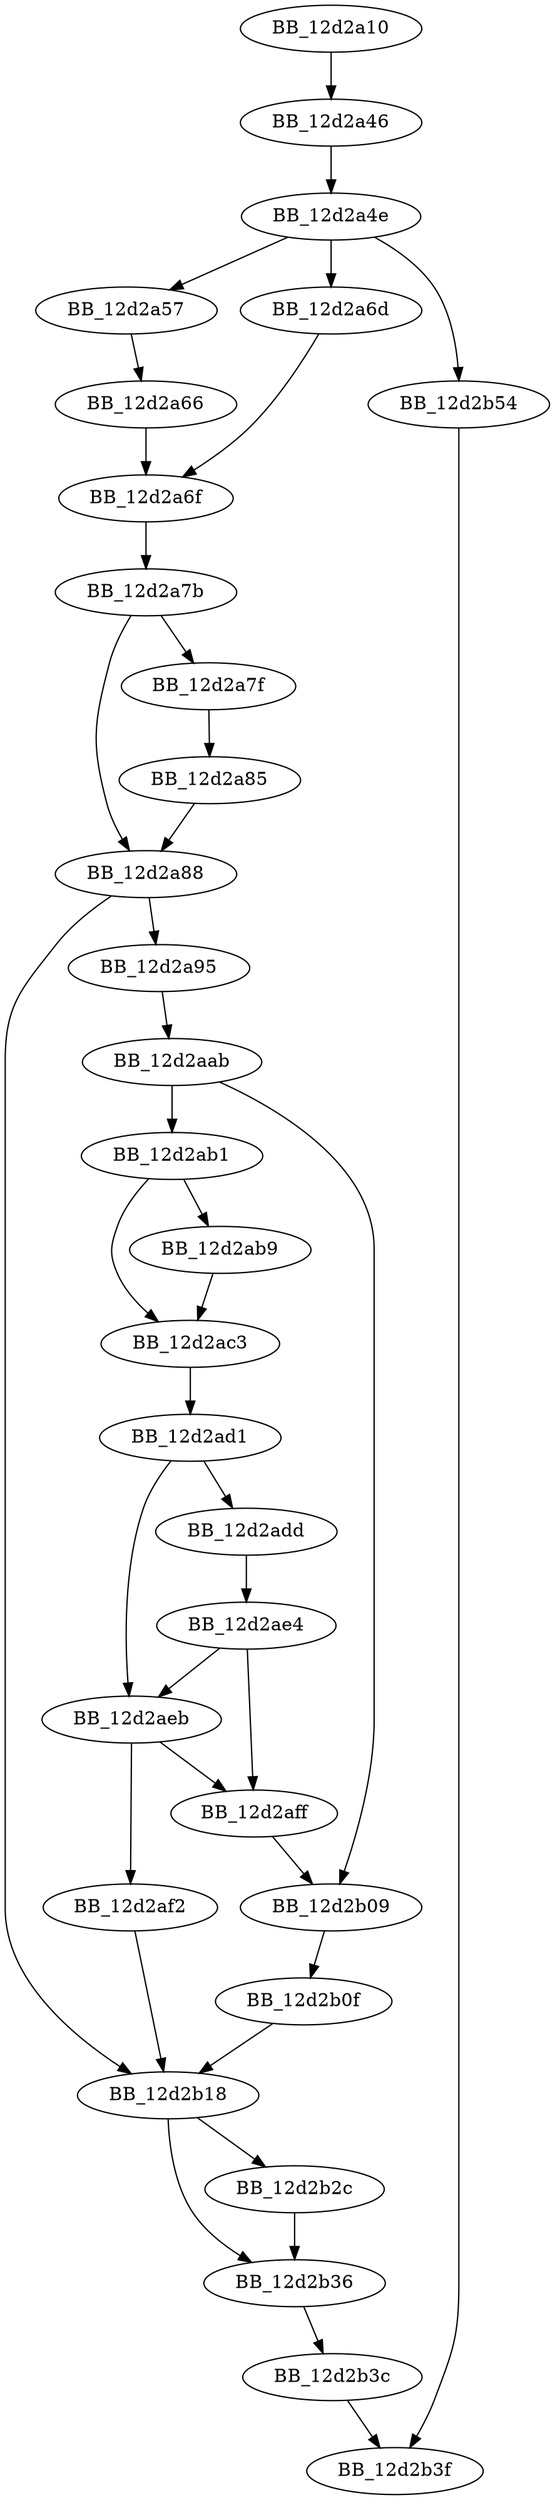 DiGraph sub_12D2A10{
BB_12d2a10->BB_12d2a46
BB_12d2a46->BB_12d2a4e
BB_12d2a4e->BB_12d2a57
BB_12d2a4e->BB_12d2a6d
BB_12d2a4e->BB_12d2b54
BB_12d2a57->BB_12d2a66
BB_12d2a66->BB_12d2a6f
BB_12d2a6d->BB_12d2a6f
BB_12d2a6f->BB_12d2a7b
BB_12d2a7b->BB_12d2a7f
BB_12d2a7b->BB_12d2a88
BB_12d2a7f->BB_12d2a85
BB_12d2a85->BB_12d2a88
BB_12d2a88->BB_12d2a95
BB_12d2a88->BB_12d2b18
BB_12d2a95->BB_12d2aab
BB_12d2aab->BB_12d2ab1
BB_12d2aab->BB_12d2b09
BB_12d2ab1->BB_12d2ab9
BB_12d2ab1->BB_12d2ac3
BB_12d2ab9->BB_12d2ac3
BB_12d2ac3->BB_12d2ad1
BB_12d2ad1->BB_12d2add
BB_12d2ad1->BB_12d2aeb
BB_12d2add->BB_12d2ae4
BB_12d2ae4->BB_12d2aeb
BB_12d2ae4->BB_12d2aff
BB_12d2aeb->BB_12d2af2
BB_12d2aeb->BB_12d2aff
BB_12d2af2->BB_12d2b18
BB_12d2aff->BB_12d2b09
BB_12d2b09->BB_12d2b0f
BB_12d2b0f->BB_12d2b18
BB_12d2b18->BB_12d2b2c
BB_12d2b18->BB_12d2b36
BB_12d2b2c->BB_12d2b36
BB_12d2b36->BB_12d2b3c
BB_12d2b3c->BB_12d2b3f
BB_12d2b54->BB_12d2b3f
}
